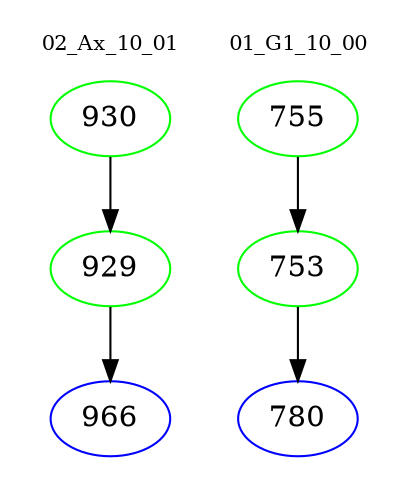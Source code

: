 digraph{
subgraph cluster_0 {
color = white
label = "02_Ax_10_01";
fontsize=10;
T0_930 [label="930", color="green"]
T0_930 -> T0_929 [color="black"]
T0_929 [label="929", color="green"]
T0_929 -> T0_966 [color="black"]
T0_966 [label="966", color="blue"]
}
subgraph cluster_1 {
color = white
label = "01_G1_10_00";
fontsize=10;
T1_755 [label="755", color="green"]
T1_755 -> T1_753 [color="black"]
T1_753 [label="753", color="green"]
T1_753 -> T1_780 [color="black"]
T1_780 [label="780", color="blue"]
}
}
